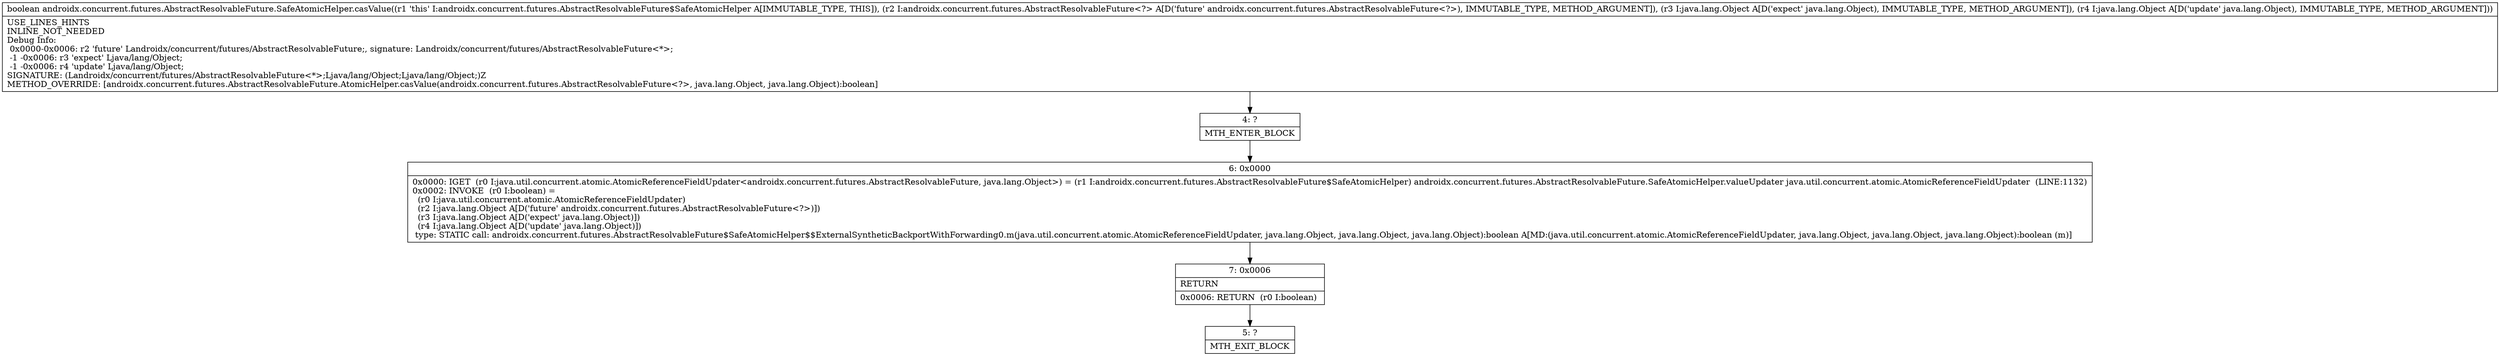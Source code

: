 digraph "CFG forandroidx.concurrent.futures.AbstractResolvableFuture.SafeAtomicHelper.casValue(Landroidx\/concurrent\/futures\/AbstractResolvableFuture;Ljava\/lang\/Object;Ljava\/lang\/Object;)Z" {
Node_4 [shape=record,label="{4\:\ ?|MTH_ENTER_BLOCK\l}"];
Node_6 [shape=record,label="{6\:\ 0x0000|0x0000: IGET  (r0 I:java.util.concurrent.atomic.AtomicReferenceFieldUpdater\<androidx.concurrent.futures.AbstractResolvableFuture, java.lang.Object\>) = (r1 I:androidx.concurrent.futures.AbstractResolvableFuture$SafeAtomicHelper) androidx.concurrent.futures.AbstractResolvableFuture.SafeAtomicHelper.valueUpdater java.util.concurrent.atomic.AtomicReferenceFieldUpdater  (LINE:1132)\l0x0002: INVOKE  (r0 I:boolean) = \l  (r0 I:java.util.concurrent.atomic.AtomicReferenceFieldUpdater)\l  (r2 I:java.lang.Object A[D('future' androidx.concurrent.futures.AbstractResolvableFuture\<?\>)])\l  (r3 I:java.lang.Object A[D('expect' java.lang.Object)])\l  (r4 I:java.lang.Object A[D('update' java.lang.Object)])\l type: STATIC call: androidx.concurrent.futures.AbstractResolvableFuture$SafeAtomicHelper$$ExternalSyntheticBackportWithForwarding0.m(java.util.concurrent.atomic.AtomicReferenceFieldUpdater, java.lang.Object, java.lang.Object, java.lang.Object):boolean A[MD:(java.util.concurrent.atomic.AtomicReferenceFieldUpdater, java.lang.Object, java.lang.Object, java.lang.Object):boolean (m)]\l}"];
Node_7 [shape=record,label="{7\:\ 0x0006|RETURN\l|0x0006: RETURN  (r0 I:boolean) \l}"];
Node_5 [shape=record,label="{5\:\ ?|MTH_EXIT_BLOCK\l}"];
MethodNode[shape=record,label="{boolean androidx.concurrent.futures.AbstractResolvableFuture.SafeAtomicHelper.casValue((r1 'this' I:androidx.concurrent.futures.AbstractResolvableFuture$SafeAtomicHelper A[IMMUTABLE_TYPE, THIS]), (r2 I:androidx.concurrent.futures.AbstractResolvableFuture\<?\> A[D('future' androidx.concurrent.futures.AbstractResolvableFuture\<?\>), IMMUTABLE_TYPE, METHOD_ARGUMENT]), (r3 I:java.lang.Object A[D('expect' java.lang.Object), IMMUTABLE_TYPE, METHOD_ARGUMENT]), (r4 I:java.lang.Object A[D('update' java.lang.Object), IMMUTABLE_TYPE, METHOD_ARGUMENT]))  | USE_LINES_HINTS\lINLINE_NOT_NEEDED\lDebug Info:\l  0x0000\-0x0006: r2 'future' Landroidx\/concurrent\/futures\/AbstractResolvableFuture;, signature: Landroidx\/concurrent\/futures\/AbstractResolvableFuture\<*\>;\l  \-1 \-0x0006: r3 'expect' Ljava\/lang\/Object;\l  \-1 \-0x0006: r4 'update' Ljava\/lang\/Object;\lSIGNATURE: (Landroidx\/concurrent\/futures\/AbstractResolvableFuture\<*\>;Ljava\/lang\/Object;Ljava\/lang\/Object;)Z\lMETHOD_OVERRIDE: [androidx.concurrent.futures.AbstractResolvableFuture.AtomicHelper.casValue(androidx.concurrent.futures.AbstractResolvableFuture\<?\>, java.lang.Object, java.lang.Object):boolean]\l}"];
MethodNode -> Node_4;Node_4 -> Node_6;
Node_6 -> Node_7;
Node_7 -> Node_5;
}

